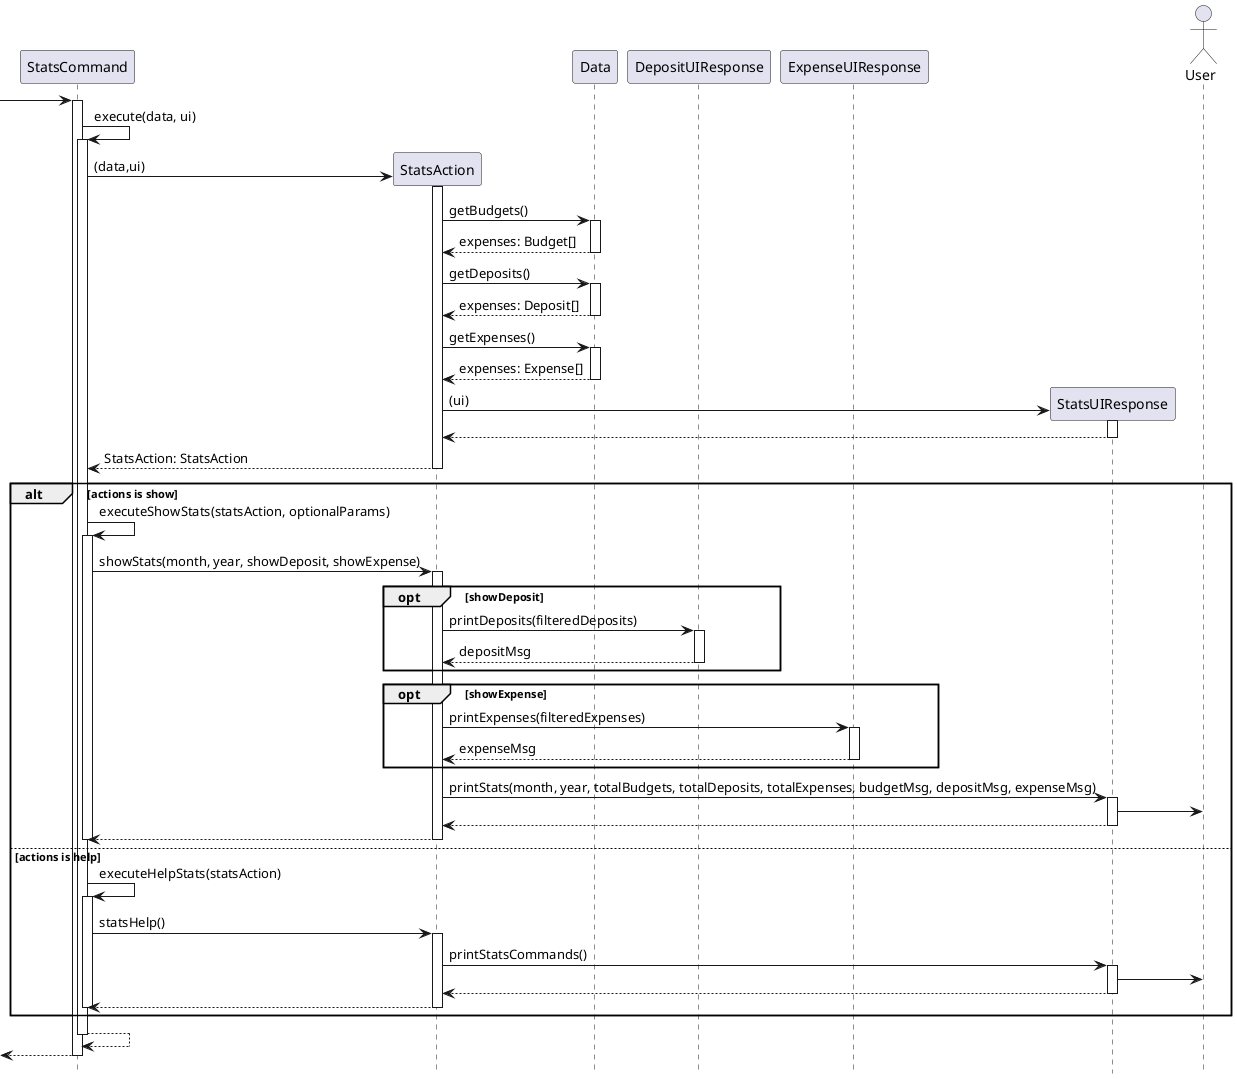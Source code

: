 @startuml

hide footbox

participant StatsCommand
participant StatsAction
participant Data
participant DepositUIResponse
participant ExpenseUIResponse
participant StatsUIResponse
actor User

 -> "StatsCommand":

activate "StatsCommand"
"StatsCommand" -> "StatsCommand": execute(data, ui)
activate  "StatsCommand"
deactivate "Data"

"StatsCommand" -> "StatsAction" ** : (data,ui)
activate "StatsAction"

"StatsAction" -> "Data": getBudgets()
activate "Data"
return expenses: Budget[]
"StatsAction" -> "Data": getDeposits()
activate "Data"
return expenses: Deposit[]
"StatsAction" -> "Data": getExpenses()
activate "Data"
return expenses: Expense[]

"StatsAction" -> "StatsUIResponse" ** : (ui)
activate "StatsUIResponse"
"StatsUIResponse" --> "StatsAction"
deactivate "StatsUIResponse"

return StatsAction: StatsAction
deactivate "StatsAction"


alt actions is show
"StatsCommand" -> "StatsCommand": executeShowStats(statsAction, optionalParams)
activate "StatsCommand"
"StatsCommand" -> "StatsAction" : showStats(month, year, showDeposit, showExpense)
activate "StatsAction"

opt showDeposit
"StatsAction" -> "DepositUIResponse": printDeposits(filteredDeposits)
activate "DepositUIResponse"
return depositMsg
end

opt showExpense
"StatsAction" -> "ExpenseUIResponse": printExpenses(filteredExpenses)
activate "ExpenseUIResponse"
return expenseMsg
end

"StatsAction" -> "StatsUIResponse" : printStats(month, year, totalBudgets, totalDeposits, totalExpenses, budgetMsg, depositMsg, expenseMsg)
activate "StatsUIResponse"
"StatsUIResponse" -> User
return
return

deactivate "StatsCommand"

else actions is help
"StatsCommand" -> "StatsCommand": executeHelpStats(statsAction)
activate "StatsCommand"
"StatsCommand" -> "StatsAction" : statsHelp()
activate "StatsAction"
"StatsAction" -> "StatsUIResponse" : printStatsCommands()
activate "StatsUIResponse"
"StatsUIResponse" -> User
return
return

deactivate "StatsCommand"
end
"StatsCommand" --> "StatsCommand"

deactivate "StatsCommand"
<-- "StatsCommand"
deactivate "StatsCommand"
@enduml